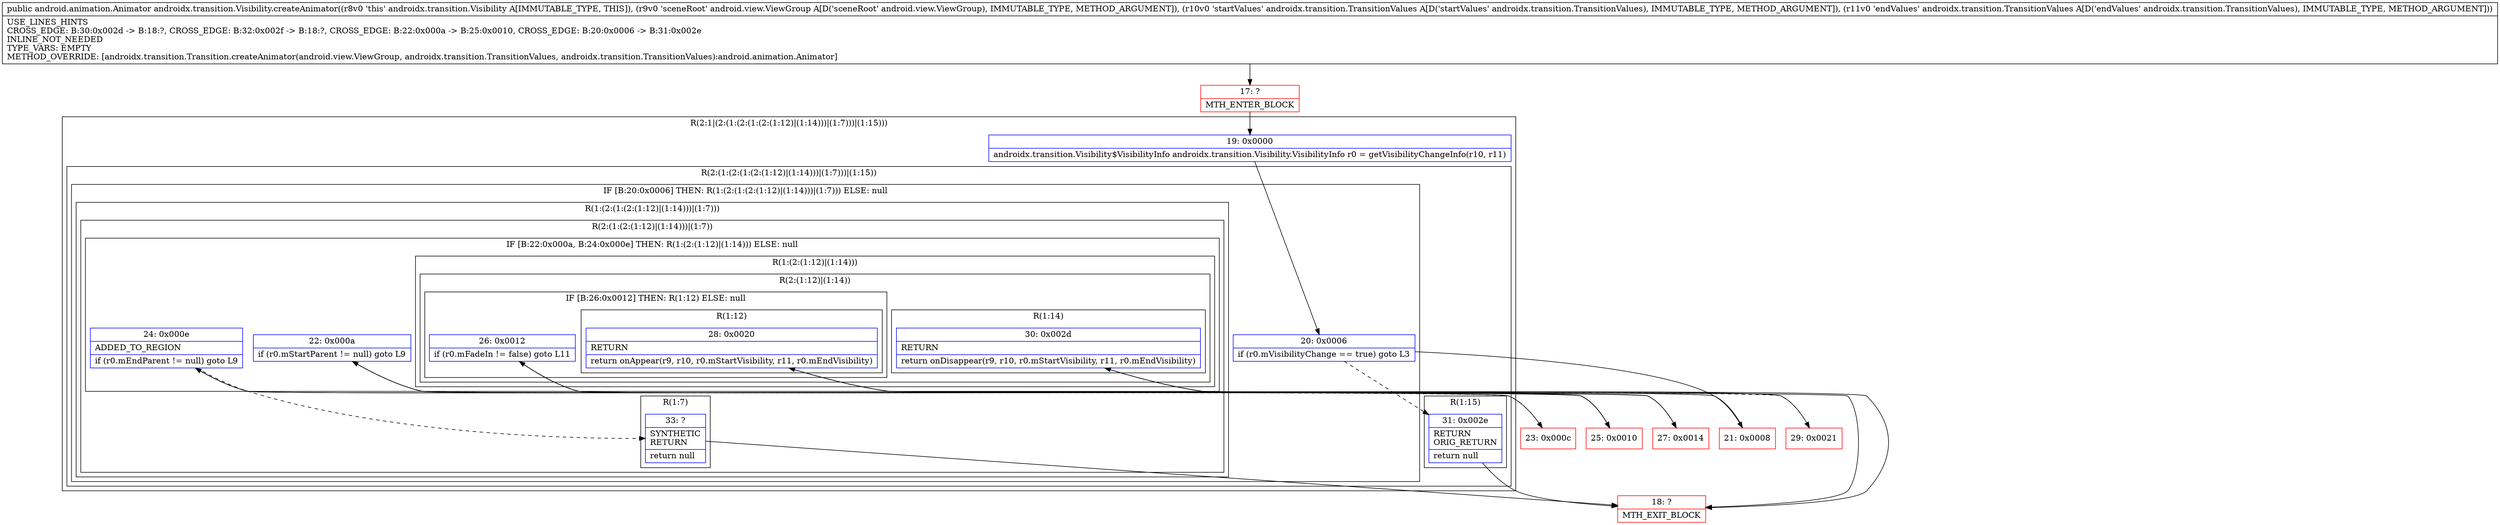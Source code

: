 digraph "CFG forandroidx.transition.Visibility.createAnimator(Landroid\/view\/ViewGroup;Landroidx\/transition\/TransitionValues;Landroidx\/transition\/TransitionValues;)Landroid\/animation\/Animator;" {
subgraph cluster_Region_1851996904 {
label = "R(2:1|(2:(1:(2:(1:(2:(1:12)|(1:14)))|(1:7)))|(1:15)))";
node [shape=record,color=blue];
Node_19 [shape=record,label="{19\:\ 0x0000|androidx.transition.Visibility$VisibilityInfo androidx.transition.Visibility.VisibilityInfo r0 = getVisibilityChangeInfo(r10, r11)\l}"];
subgraph cluster_Region_1108244577 {
label = "R(2:(1:(2:(1:(2:(1:12)|(1:14)))|(1:7)))|(1:15))";
node [shape=record,color=blue];
subgraph cluster_IfRegion_849330044 {
label = "IF [B:20:0x0006] THEN: R(1:(2:(1:(2:(1:12)|(1:14)))|(1:7))) ELSE: null";
node [shape=record,color=blue];
Node_20 [shape=record,label="{20\:\ 0x0006|if (r0.mVisibilityChange == true) goto L3\l}"];
subgraph cluster_Region_533861505 {
label = "R(1:(2:(1:(2:(1:12)|(1:14)))|(1:7)))";
node [shape=record,color=blue];
subgraph cluster_Region_63531523 {
label = "R(2:(1:(2:(1:12)|(1:14)))|(1:7))";
node [shape=record,color=blue];
subgraph cluster_IfRegion_1025927234 {
label = "IF [B:22:0x000a, B:24:0x000e] THEN: R(1:(2:(1:12)|(1:14))) ELSE: null";
node [shape=record,color=blue];
Node_22 [shape=record,label="{22\:\ 0x000a|if (r0.mStartParent != null) goto L9\l}"];
Node_24 [shape=record,label="{24\:\ 0x000e|ADDED_TO_REGION\l|if (r0.mEndParent != null) goto L9\l}"];
subgraph cluster_Region_2041374035 {
label = "R(1:(2:(1:12)|(1:14)))";
node [shape=record,color=blue];
subgraph cluster_Region_1221609335 {
label = "R(2:(1:12)|(1:14))";
node [shape=record,color=blue];
subgraph cluster_IfRegion_783011787 {
label = "IF [B:26:0x0012] THEN: R(1:12) ELSE: null";
node [shape=record,color=blue];
Node_26 [shape=record,label="{26\:\ 0x0012|if (r0.mFadeIn != false) goto L11\l}"];
subgraph cluster_Region_1508377740 {
label = "R(1:12)";
node [shape=record,color=blue];
Node_28 [shape=record,label="{28\:\ 0x0020|RETURN\l|return onAppear(r9, r10, r0.mStartVisibility, r11, r0.mEndVisibility)\l}"];
}
}
subgraph cluster_Region_373499026 {
label = "R(1:14)";
node [shape=record,color=blue];
Node_30 [shape=record,label="{30\:\ 0x002d|RETURN\l|return onDisappear(r9, r10, r0.mStartVisibility, r11, r0.mEndVisibility)\l}"];
}
}
}
}
subgraph cluster_Region_1193878768 {
label = "R(1:7)";
node [shape=record,color=blue];
Node_33 [shape=record,label="{33\:\ ?|SYNTHETIC\lRETURN\l|return null\l}"];
}
}
}
}
subgraph cluster_Region_259577700 {
label = "R(1:15)";
node [shape=record,color=blue];
Node_31 [shape=record,label="{31\:\ 0x002e|RETURN\lORIG_RETURN\l|return null\l}"];
}
}
}
Node_17 [shape=record,color=red,label="{17\:\ ?|MTH_ENTER_BLOCK\l}"];
Node_21 [shape=record,color=red,label="{21\:\ 0x0008}"];
Node_23 [shape=record,color=red,label="{23\:\ 0x000c}"];
Node_18 [shape=record,color=red,label="{18\:\ ?|MTH_EXIT_BLOCK\l}"];
Node_25 [shape=record,color=red,label="{25\:\ 0x0010}"];
Node_27 [shape=record,color=red,label="{27\:\ 0x0014}"];
Node_29 [shape=record,color=red,label="{29\:\ 0x0021}"];
MethodNode[shape=record,label="{public android.animation.Animator androidx.transition.Visibility.createAnimator((r8v0 'this' androidx.transition.Visibility A[IMMUTABLE_TYPE, THIS]), (r9v0 'sceneRoot' android.view.ViewGroup A[D('sceneRoot' android.view.ViewGroup), IMMUTABLE_TYPE, METHOD_ARGUMENT]), (r10v0 'startValues' androidx.transition.TransitionValues A[D('startValues' androidx.transition.TransitionValues), IMMUTABLE_TYPE, METHOD_ARGUMENT]), (r11v0 'endValues' androidx.transition.TransitionValues A[D('endValues' androidx.transition.TransitionValues), IMMUTABLE_TYPE, METHOD_ARGUMENT]))  | USE_LINES_HINTS\lCROSS_EDGE: B:30:0x002d \-\> B:18:?, CROSS_EDGE: B:32:0x002f \-\> B:18:?, CROSS_EDGE: B:22:0x000a \-\> B:25:0x0010, CROSS_EDGE: B:20:0x0006 \-\> B:31:0x002e\lINLINE_NOT_NEEDED\lTYPE_VARS: EMPTY\lMETHOD_OVERRIDE: [androidx.transition.Transition.createAnimator(android.view.ViewGroup, androidx.transition.TransitionValues, androidx.transition.TransitionValues):android.animation.Animator]\l}"];
MethodNode -> Node_17;Node_19 -> Node_20;
Node_20 -> Node_21;
Node_20 -> Node_31[style=dashed];
Node_22 -> Node_23[style=dashed];
Node_22 -> Node_25;
Node_24 -> Node_25;
Node_24 -> Node_33[style=dashed];
Node_26 -> Node_27;
Node_26 -> Node_29[style=dashed];
Node_28 -> Node_18;
Node_30 -> Node_18;
Node_33 -> Node_18;
Node_31 -> Node_18;
Node_17 -> Node_19;
Node_21 -> Node_22;
Node_23 -> Node_24;
Node_25 -> Node_26;
Node_27 -> Node_28;
Node_29 -> Node_30;
}

